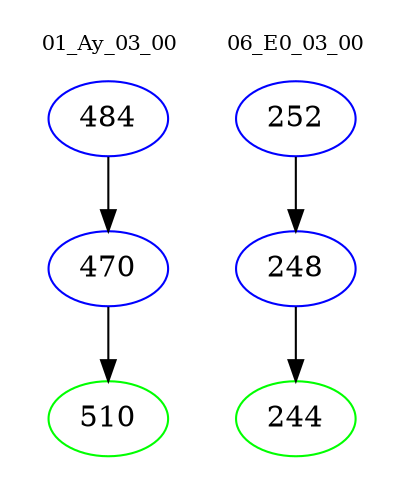 digraph{
subgraph cluster_0 {
color = white
label = "01_Ay_03_00";
fontsize=10;
T0_484 [label="484", color="blue"]
T0_484 -> T0_470 [color="black"]
T0_470 [label="470", color="blue"]
T0_470 -> T0_510 [color="black"]
T0_510 [label="510", color="green"]
}
subgraph cluster_1 {
color = white
label = "06_E0_03_00";
fontsize=10;
T1_252 [label="252", color="blue"]
T1_252 -> T1_248 [color="black"]
T1_248 [label="248", color="blue"]
T1_248 -> T1_244 [color="black"]
T1_244 [label="244", color="green"]
}
}
